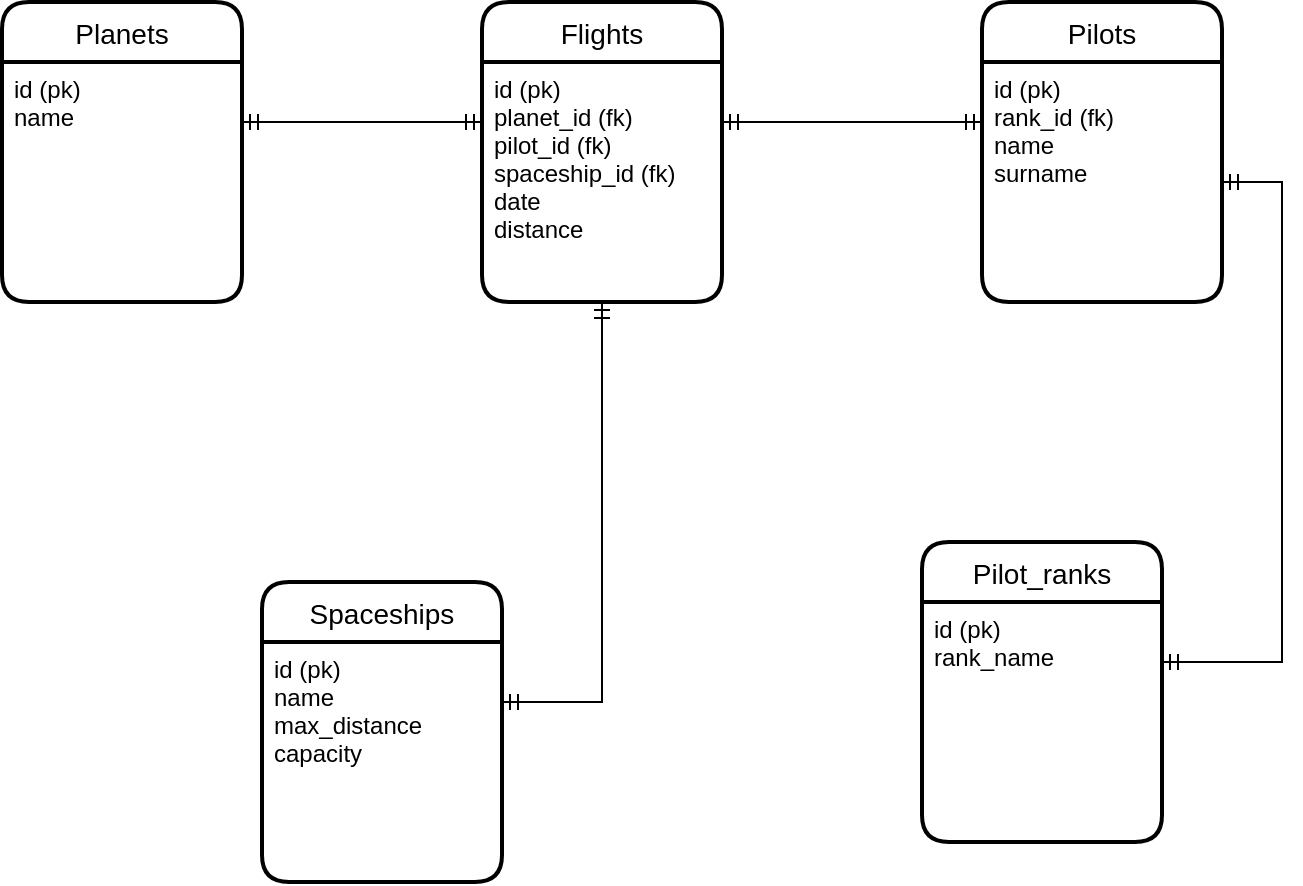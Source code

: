 <mxfile version="20.3.6" type="device" pages="2"><diagram id="V6udHxpVP6ceps69Kc2x" name="Космопорт"><mxGraphModel dx="1422" dy="762" grid="1" gridSize="10" guides="1" tooltips="1" connect="1" arrows="1" fold="1" page="1" pageScale="1" pageWidth="827" pageHeight="1169" math="0" shadow="0"><root><mxCell id="0"/><mxCell id="1" parent="0"/><mxCell id="qy60pYqq3K9M_NVl7PcD-3" value="Flights" style="swimlane;childLayout=stackLayout;horizontal=1;startSize=30;horizontalStack=0;rounded=1;fontSize=14;fontStyle=0;strokeWidth=2;resizeParent=0;resizeLast=1;shadow=0;dashed=0;align=center;" vertex="1" parent="1"><mxGeometry x="320" y="80" width="120" height="150" as="geometry"/></mxCell><mxCell id="qy60pYqq3K9M_NVl7PcD-4" value="id (pk)&#10;planet_id (fk)&#10;pilot_id (fk)&#10;spaceship_id (fk)&#10;date&#10;distance" style="align=left;strokeColor=none;fillColor=none;spacingLeft=4;fontSize=12;verticalAlign=top;resizable=0;rotatable=0;part=1;" vertex="1" parent="qy60pYqq3K9M_NVl7PcD-3"><mxGeometry y="30" width="120" height="120" as="geometry"/></mxCell><mxCell id="qy60pYqq3K9M_NVl7PcD-5" value="Planets" style="swimlane;childLayout=stackLayout;horizontal=1;startSize=30;horizontalStack=0;rounded=1;fontSize=14;fontStyle=0;strokeWidth=2;resizeParent=0;resizeLast=1;shadow=0;dashed=0;align=center;" vertex="1" parent="1"><mxGeometry x="80" y="80" width="120" height="150" as="geometry"/></mxCell><mxCell id="qy60pYqq3K9M_NVl7PcD-6" value="id (pk)&#10;name&#10;" style="align=left;strokeColor=none;fillColor=none;spacingLeft=4;fontSize=12;verticalAlign=top;resizable=0;rotatable=0;part=1;" vertex="1" parent="qy60pYqq3K9M_NVl7PcD-5"><mxGeometry y="30" width="120" height="120" as="geometry"/></mxCell><mxCell id="qy60pYqq3K9M_NVl7PcD-8" value="Spaceships" style="swimlane;childLayout=stackLayout;horizontal=1;startSize=30;horizontalStack=0;rounded=1;fontSize=14;fontStyle=0;strokeWidth=2;resizeParent=0;resizeLast=1;shadow=0;dashed=0;align=center;" vertex="1" parent="1"><mxGeometry x="210" y="370" width="120" height="150" as="geometry"/></mxCell><mxCell id="qy60pYqq3K9M_NVl7PcD-9" value="id (pk)&#10;name&#10;max_distance&#10;capacity" style="align=left;strokeColor=none;fillColor=none;spacingLeft=4;fontSize=12;verticalAlign=top;resizable=0;rotatable=0;part=1;" vertex="1" parent="qy60pYqq3K9M_NVl7PcD-8"><mxGeometry y="30" width="120" height="120" as="geometry"/></mxCell><mxCell id="qy60pYqq3K9M_NVl7PcD-11" value="Pilots" style="swimlane;childLayout=stackLayout;horizontal=1;startSize=30;horizontalStack=0;rounded=1;fontSize=14;fontStyle=0;strokeWidth=2;resizeParent=0;resizeLast=1;shadow=0;dashed=0;align=center;" vertex="1" parent="1"><mxGeometry x="570" y="80" width="120" height="150" as="geometry"/></mxCell><mxCell id="qy60pYqq3K9M_NVl7PcD-12" value="id (pk)&#10;rank_id (fk)&#10;name&#10;surname" style="align=left;strokeColor=none;fillColor=none;spacingLeft=4;fontSize=12;verticalAlign=top;resizable=0;rotatable=0;part=1;" vertex="1" parent="qy60pYqq3K9M_NVl7PcD-11"><mxGeometry y="30" width="120" height="120" as="geometry"/></mxCell><mxCell id="qy60pYqq3K9M_NVl7PcD-13" value="Pilot_ranks" style="swimlane;childLayout=stackLayout;horizontal=1;startSize=30;horizontalStack=0;rounded=1;fontSize=14;fontStyle=0;strokeWidth=2;resizeParent=0;resizeLast=1;shadow=0;dashed=0;align=center;" vertex="1" parent="1"><mxGeometry x="540" y="350" width="120" height="150" as="geometry"/></mxCell><mxCell id="qy60pYqq3K9M_NVl7PcD-14" value="id (pk)&#10;rank_name&#10;" style="align=left;strokeColor=none;fillColor=none;spacingLeft=4;fontSize=12;verticalAlign=top;resizable=0;rotatable=0;part=1;" vertex="1" parent="qy60pYqq3K9M_NVl7PcD-13"><mxGeometry y="30" width="120" height="120" as="geometry"/></mxCell><mxCell id="qy60pYqq3K9M_NVl7PcD-18" value="" style="edgeStyle=entityRelationEdgeStyle;fontSize=12;html=1;endArrow=ERmandOne;startArrow=ERmandOne;rounded=0;exitX=1;exitY=0.25;exitDx=0;exitDy=0;" edge="1" parent="1" source="qy60pYqq3K9M_NVl7PcD-14" target="qy60pYqq3K9M_NVl7PcD-12"><mxGeometry width="100" height="100" relative="1" as="geometry"><mxPoint x="670" y="370" as="sourcePoint"/><mxPoint x="770" y="270" as="targetPoint"/></mxGeometry></mxCell><mxCell id="qy60pYqq3K9M_NVl7PcD-22" value="" style="edgeStyle=elbowEdgeStyle;fontSize=12;html=1;endArrow=ERmandOne;startArrow=ERmandOne;rounded=0;entryX=0.5;entryY=1;entryDx=0;entryDy=0;exitX=1;exitY=0.25;exitDx=0;exitDy=0;" edge="1" parent="1" source="qy60pYqq3K9M_NVl7PcD-9" target="qy60pYqq3K9M_NVl7PcD-4"><mxGeometry width="100" height="100" relative="1" as="geometry"><mxPoint x="280" y="700" as="sourcePoint"/><mxPoint x="400" y="450" as="targetPoint"/><Array as="points"><mxPoint x="380" y="340"/><mxPoint x="350" y="340"/></Array></mxGeometry></mxCell><mxCell id="qy60pYqq3K9M_NVl7PcD-23" value="" style="edgeStyle=entityRelationEdgeStyle;fontSize=12;html=1;endArrow=ERmandOne;startArrow=ERmandOne;rounded=0;exitX=1;exitY=0.25;exitDx=0;exitDy=0;entryX=0;entryY=0.25;entryDx=0;entryDy=0;" edge="1" parent="1" source="qy60pYqq3K9M_NVl7PcD-6" target="qy60pYqq3K9M_NVl7PcD-4"><mxGeometry width="100" height="100" relative="1" as="geometry"><mxPoint x="210" y="220" as="sourcePoint"/><mxPoint x="310" y="120" as="targetPoint"/></mxGeometry></mxCell><mxCell id="qy60pYqq3K9M_NVl7PcD-24" value="" style="edgeStyle=entityRelationEdgeStyle;fontSize=12;html=1;endArrow=ERmandOne;startArrow=ERmandOne;rounded=0;exitX=1;exitY=0.25;exitDx=0;exitDy=0;entryX=0;entryY=0.25;entryDx=0;entryDy=0;" edge="1" parent="1" source="qy60pYqq3K9M_NVl7PcD-4" target="qy60pYqq3K9M_NVl7PcD-12"><mxGeometry width="100" height="100" relative="1" as="geometry"><mxPoint x="440" y="140" as="sourcePoint"/><mxPoint x="560" y="140" as="targetPoint"/></mxGeometry></mxCell></root></mxGraphModel></diagram><diagram id="Lfwum5yeW916STelmqor" name="Кинотеатр"><mxGraphModel dx="1422" dy="762" grid="1" gridSize="10" guides="1" tooltips="1" connect="1" arrows="1" fold="1" page="1" pageScale="1" pageWidth="827" pageHeight="1169" math="0" shadow="0"><root><mxCell id="0"/><mxCell id="1" parent="0"/><mxCell id="WsEGXN6khj08iiIjAqyb-1" value="Ticket" style="swimlane;childLayout=stackLayout;horizontal=1;startSize=30;horizontalStack=0;rounded=1;fontSize=14;fontStyle=0;strokeWidth=2;resizeParent=0;resizeLast=1;shadow=0;dashed=0;align=center;" vertex="1" parent="1"><mxGeometry x="860" y="80" width="120" height="150" as="geometry"/></mxCell><mxCell id="WsEGXN6khj08iiIjAqyb-2" value="id (pk)&#10;client_phone&#10;session_id (fk)&#10;" style="align=left;strokeColor=none;fillColor=none;spacingLeft=4;fontSize=12;verticalAlign=top;resizable=0;rotatable=0;part=1;" vertex="1" parent="WsEGXN6khj08iiIjAqyb-1"><mxGeometry y="30" width="120" height="120" as="geometry"/></mxCell><mxCell id="WsEGXN6khj08iiIjAqyb-3" value="Movie" style="swimlane;childLayout=stackLayout;horizontal=1;startSize=30;horizontalStack=0;rounded=1;fontSize=14;fontStyle=0;strokeWidth=2;resizeParent=0;resizeLast=1;shadow=0;dashed=0;align=center;" vertex="1" parent="1"><mxGeometry x="360" y="80" width="120" height="150" as="geometry"/></mxCell><mxCell id="WsEGXN6khj08iiIjAqyb-4" value="id (pk)&#10;name&#10;genre_id&#10;duration&#10;director_id (fk)" style="align=left;strokeColor=none;fillColor=none;spacingLeft=4;fontSize=12;verticalAlign=top;resizable=0;rotatable=0;part=1;" vertex="1" parent="WsEGXN6khj08iiIjAqyb-3"><mxGeometry y="30" width="120" height="120" as="geometry"/></mxCell><mxCell id="WsEGXN6khj08iiIjAqyb-5" value="Director" style="swimlane;childLayout=stackLayout;horizontal=1;startSize=30;horizontalStack=0;rounded=1;fontSize=14;fontStyle=0;strokeWidth=2;resizeParent=0;resizeLast=1;shadow=0;dashed=0;align=center;" vertex="1" parent="1"><mxGeometry x="90" y="80" width="120" height="150" as="geometry"/></mxCell><mxCell id="WsEGXN6khj08iiIjAqyb-6" value="id (pk)&#10;name&#10;surname&#10;birth_date" style="align=left;strokeColor=none;fillColor=none;spacingLeft=4;fontSize=12;verticalAlign=top;resizable=0;rotatable=0;part=1;" vertex="1" parent="WsEGXN6khj08iiIjAqyb-5"><mxGeometry y="30" width="120" height="120" as="geometry"/></mxCell><mxCell id="WsEGXN6khj08iiIjAqyb-7" value="Sessions" style="swimlane;childLayout=stackLayout;horizontal=1;startSize=30;horizontalStack=0;rounded=1;fontSize=14;fontStyle=0;strokeWidth=2;resizeParent=0;resizeLast=1;shadow=0;dashed=0;align=center;" vertex="1" parent="1"><mxGeometry x="610" y="80" width="120" height="150" as="geometry"/></mxCell><mxCell id="WsEGXN6khj08iiIjAqyb-8" value="id (pk)&#10;date&#10;time&#10;movie_id (fk)&#10;hall_id (fk)&#10;" style="align=left;strokeColor=none;fillColor=none;spacingLeft=4;fontSize=12;verticalAlign=top;resizable=0;rotatable=0;part=1;" vertex="1" parent="WsEGXN6khj08iiIjAqyb-7"><mxGeometry y="30" width="120" height="120" as="geometry"/></mxCell><mxCell id="WsEGXN6khj08iiIjAqyb-9" value="Genre" style="swimlane;childLayout=stackLayout;horizontal=1;startSize=30;horizontalStack=0;rounded=1;fontSize=14;fontStyle=0;strokeWidth=2;resizeParent=0;resizeLast=1;shadow=0;dashed=0;align=center;" vertex="1" parent="1"><mxGeometry x="90" y="330" width="120" height="150" as="geometry"/></mxCell><mxCell id="WsEGXN6khj08iiIjAqyb-10" value="id (pk)&#10;name&#10;age_limit&#10;" style="align=left;strokeColor=none;fillColor=none;spacingLeft=4;fontSize=12;verticalAlign=top;resizable=0;rotatable=0;part=1;" vertex="1" parent="WsEGXN6khj08iiIjAqyb-9"><mxGeometry y="30" width="120" height="120" as="geometry"/></mxCell><mxCell id="WsEGXN6khj08iiIjAqyb-14" value="" style="edgeStyle=entityRelationEdgeStyle;fontSize=12;html=1;endArrow=ERmandOne;startArrow=ERmandOne;rounded=0;entryX=0;entryY=0.25;entryDx=0;entryDy=0;exitX=1;exitY=0.25;exitDx=0;exitDy=0;" edge="1" parent="1" source="WsEGXN6khj08iiIjAqyb-4" target="WsEGXN6khj08iiIjAqyb-8"><mxGeometry width="100" height="100" relative="1" as="geometry"><mxPoint x="230" y="260" as="sourcePoint"/><mxPoint x="380" y="260" as="targetPoint"/></mxGeometry></mxCell><mxCell id="WsEGXN6khj08iiIjAqyb-15" value="Movie_genres" style="swimlane;childLayout=stackLayout;horizontal=1;startSize=30;horizontalStack=0;rounded=1;fontSize=14;fontStyle=0;strokeWidth=2;resizeParent=0;resizeLast=1;shadow=0;dashed=0;align=center;" vertex="1" parent="1"><mxGeometry x="360" y="330" width="120" height="150" as="geometry"/></mxCell><mxCell id="WsEGXN6khj08iiIjAqyb-16" value="movie_id (fk)&#10;genre_id (fk)&#10;" style="align=left;strokeColor=none;fillColor=none;spacingLeft=4;fontSize=12;verticalAlign=top;resizable=0;rotatable=0;part=1;" vertex="1" parent="WsEGXN6khj08iiIjAqyb-15"><mxGeometry y="30" width="120" height="120" as="geometry"/></mxCell><mxCell id="WsEGXN6khj08iiIjAqyb-17" value="Hall" style="swimlane;childLayout=stackLayout;horizontal=1;startSize=30;horizontalStack=0;rounded=1;fontSize=14;fontStyle=0;strokeWidth=2;resizeParent=0;resizeLast=1;shadow=0;dashed=0;align=center;" vertex="1" parent="1"><mxGeometry x="860" y="330" width="120" height="150" as="geometry"/></mxCell><mxCell id="WsEGXN6khj08iiIjAqyb-18" value="id (pk)&#10;seats" style="align=left;strokeColor=none;fillColor=none;spacingLeft=4;fontSize=12;verticalAlign=top;resizable=0;rotatable=0;part=1;" vertex="1" parent="WsEGXN6khj08iiIjAqyb-17"><mxGeometry y="30" width="120" height="120" as="geometry"/></mxCell><mxCell id="WsEGXN6khj08iiIjAqyb-20" value="" style="edgeStyle=orthogonalEdgeStyle;fontSize=12;html=1;endArrow=ERoneToMany;rounded=0;exitX=0.5;exitY=1;exitDx=0;exitDy=0;entryX=0.5;entryY=0;entryDx=0;entryDy=0;" edge="1" parent="1" source="WsEGXN6khj08iiIjAqyb-4" target="WsEGXN6khj08iiIjAqyb-15"><mxGeometry width="100" height="100" relative="1" as="geometry"><mxPoint x="310" y="670" as="sourcePoint"/><mxPoint x="410" y="570" as="targetPoint"/></mxGeometry></mxCell><mxCell id="WsEGXN6khj08iiIjAqyb-21" value="" style="edgeStyle=orthogonalEdgeStyle;fontSize=12;html=1;endArrow=ERoneToMany;rounded=0;exitX=1;exitY=0.25;exitDx=0;exitDy=0;entryX=0;entryY=0.25;entryDx=0;entryDy=0;" edge="1" parent="1" source="WsEGXN6khj08iiIjAqyb-10" target="WsEGXN6khj08iiIjAqyb-16"><mxGeometry width="100" height="100" relative="1" as="geometry"><mxPoint x="174" y="240" as="sourcePoint"/><mxPoint x="174" y="330" as="targetPoint"/></mxGeometry></mxCell><mxCell id="WsEGXN6khj08iiIjAqyb-22" value="" style="edgeStyle=orthogonalEdgeStyle;fontSize=12;html=1;endArrow=ERoneToMany;rounded=0;exitX=1;exitY=0.25;exitDx=0;exitDy=0;entryX=0;entryY=0.25;entryDx=0;entryDy=0;" edge="1" parent="1" source="WsEGXN6khj08iiIjAqyb-6" target="WsEGXN6khj08iiIjAqyb-4"><mxGeometry width="100" height="100" relative="1" as="geometry"><mxPoint x="240" y="170" as="sourcePoint"/><mxPoint x="310" y="130" as="targetPoint"/><Array as="points"/></mxGeometry></mxCell><mxCell id="WsEGXN6khj08iiIjAqyb-23" value="" style="edgeStyle=orthogonalEdgeStyle;fontSize=12;html=1;endArrow=ERoneToMany;rounded=0;entryX=0;entryY=0.5;entryDx=0;entryDy=0;exitX=1;exitY=0.5;exitDx=0;exitDy=0;" edge="1" parent="1" source="WsEGXN6khj08iiIjAqyb-8" target="WsEGXN6khj08iiIjAqyb-2"><mxGeometry width="100" height="100" relative="1" as="geometry"><mxPoint x="530" y="200" as="sourcePoint"/><mxPoint x="234" y="210" as="targetPoint"/><Array as="points"><mxPoint x="830" y="170"/><mxPoint x="830" y="170"/></Array></mxGeometry></mxCell><mxCell id="WsEGXN6khj08iiIjAqyb-24" value="" style="edgeStyle=orthogonalEdgeStyle;fontSize=12;html=1;endArrow=ERoneToMany;rounded=0;entryX=0.5;entryY=1;entryDx=0;entryDy=0;exitX=0;exitY=0.25;exitDx=0;exitDy=0;" edge="1" parent="1" source="WsEGXN6khj08iiIjAqyb-18" target="WsEGXN6khj08iiIjAqyb-8"><mxGeometry width="100" height="100" relative="1" as="geometry"><mxPoint x="490" y="180" as="sourcePoint"/><mxPoint x="610" y="150" as="targetPoint"/><Array as="points"><mxPoint x="670" y="390"/></Array></mxGeometry></mxCell></root></mxGraphModel></diagram></mxfile>